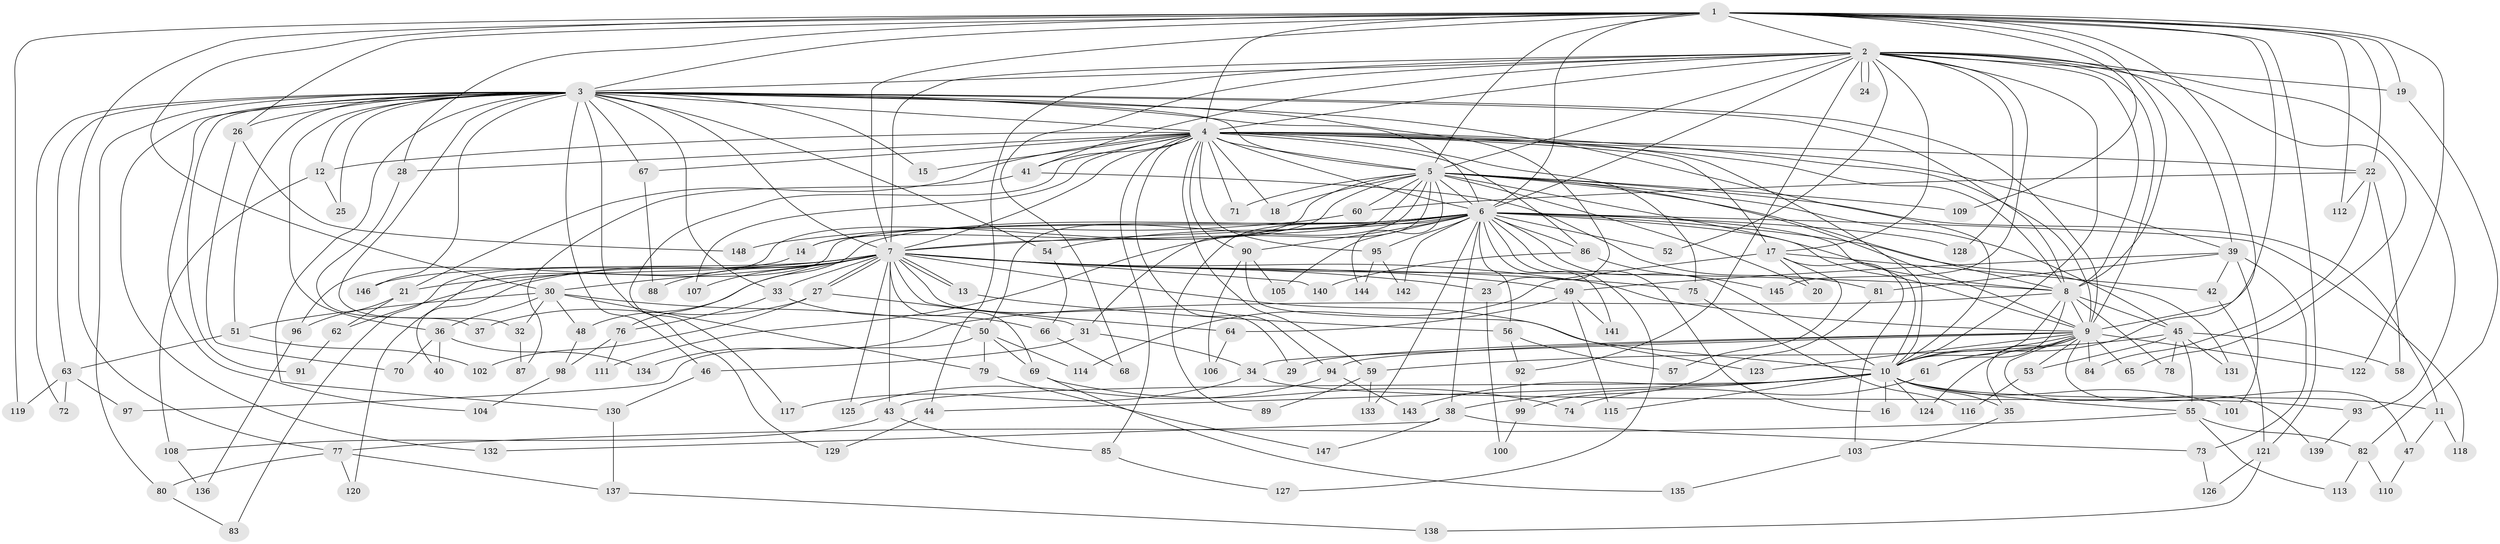 // Generated by graph-tools (version 1.1) at 2025/01/03/09/25 03:01:30]
// undirected, 148 vertices, 321 edges
graph export_dot {
graph [start="1"]
  node [color=gray90,style=filled];
  1;
  2;
  3;
  4;
  5;
  6;
  7;
  8;
  9;
  10;
  11;
  12;
  13;
  14;
  15;
  16;
  17;
  18;
  19;
  20;
  21;
  22;
  23;
  24;
  25;
  26;
  27;
  28;
  29;
  30;
  31;
  32;
  33;
  34;
  35;
  36;
  37;
  38;
  39;
  40;
  41;
  42;
  43;
  44;
  45;
  46;
  47;
  48;
  49;
  50;
  51;
  52;
  53;
  54;
  55;
  56;
  57;
  58;
  59;
  60;
  61;
  62;
  63;
  64;
  65;
  66;
  67;
  68;
  69;
  70;
  71;
  72;
  73;
  74;
  75;
  76;
  77;
  78;
  79;
  80;
  81;
  82;
  83;
  84;
  85;
  86;
  87;
  88;
  89;
  90;
  91;
  92;
  93;
  94;
  95;
  96;
  97;
  98;
  99;
  100;
  101;
  102;
  103;
  104;
  105;
  106;
  107;
  108;
  109;
  110;
  111;
  112;
  113;
  114;
  115;
  116;
  117;
  118;
  119;
  120;
  121;
  122;
  123;
  124;
  125;
  126;
  127;
  128;
  129;
  130;
  131;
  132;
  133;
  134;
  135;
  136;
  137;
  138;
  139;
  140;
  141;
  142;
  143;
  144;
  145;
  146;
  147;
  148;
  1 -- 2;
  1 -- 3;
  1 -- 4;
  1 -- 5;
  1 -- 6;
  1 -- 7;
  1 -- 8;
  1 -- 9;
  1 -- 10;
  1 -- 19;
  1 -- 22;
  1 -- 26;
  1 -- 28;
  1 -- 30;
  1 -- 77;
  1 -- 109;
  1 -- 112;
  1 -- 119;
  1 -- 121;
  1 -- 122;
  2 -- 3;
  2 -- 4;
  2 -- 5;
  2 -- 6;
  2 -- 7;
  2 -- 8;
  2 -- 9;
  2 -- 10;
  2 -- 17;
  2 -- 19;
  2 -- 24;
  2 -- 24;
  2 -- 39;
  2 -- 41;
  2 -- 44;
  2 -- 52;
  2 -- 65;
  2 -- 68;
  2 -- 92;
  2 -- 93;
  2 -- 128;
  2 -- 145;
  3 -- 4;
  3 -- 5;
  3 -- 6;
  3 -- 7;
  3 -- 8;
  3 -- 9;
  3 -- 10;
  3 -- 12;
  3 -- 15;
  3 -- 23;
  3 -- 25;
  3 -- 26;
  3 -- 32;
  3 -- 33;
  3 -- 36;
  3 -- 46;
  3 -- 51;
  3 -- 54;
  3 -- 63;
  3 -- 67;
  3 -- 72;
  3 -- 80;
  3 -- 91;
  3 -- 104;
  3 -- 129;
  3 -- 130;
  3 -- 132;
  3 -- 146;
  4 -- 5;
  4 -- 6;
  4 -- 7;
  4 -- 8;
  4 -- 9;
  4 -- 10;
  4 -- 12;
  4 -- 15;
  4 -- 17;
  4 -- 18;
  4 -- 21;
  4 -- 22;
  4 -- 28;
  4 -- 39;
  4 -- 41;
  4 -- 59;
  4 -- 67;
  4 -- 71;
  4 -- 75;
  4 -- 85;
  4 -- 86;
  4 -- 90;
  4 -- 94;
  4 -- 95;
  4 -- 107;
  4 -- 117;
  5 -- 6;
  5 -- 7;
  5 -- 8;
  5 -- 9;
  5 -- 10;
  5 -- 11;
  5 -- 14;
  5 -- 18;
  5 -- 20;
  5 -- 31;
  5 -- 45;
  5 -- 50;
  5 -- 60;
  5 -- 71;
  5 -- 96;
  5 -- 109;
  5 -- 144;
  6 -- 7;
  6 -- 8;
  6 -- 9;
  6 -- 10;
  6 -- 14;
  6 -- 16;
  6 -- 38;
  6 -- 52;
  6 -- 54;
  6 -- 56;
  6 -- 76;
  6 -- 86;
  6 -- 89;
  6 -- 90;
  6 -- 95;
  6 -- 105;
  6 -- 111;
  6 -- 118;
  6 -- 120;
  6 -- 127;
  6 -- 128;
  6 -- 131;
  6 -- 133;
  6 -- 141;
  6 -- 142;
  7 -- 8;
  7 -- 9;
  7 -- 10;
  7 -- 13;
  7 -- 13;
  7 -- 21;
  7 -- 23;
  7 -- 27;
  7 -- 27;
  7 -- 29;
  7 -- 30;
  7 -- 33;
  7 -- 40;
  7 -- 43;
  7 -- 48;
  7 -- 49;
  7 -- 62;
  7 -- 64;
  7 -- 69;
  7 -- 75;
  7 -- 88;
  7 -- 107;
  7 -- 125;
  7 -- 140;
  7 -- 146;
  8 -- 9;
  8 -- 10;
  8 -- 45;
  8 -- 61;
  8 -- 78;
  8 -- 134;
  9 -- 10;
  9 -- 29;
  9 -- 34;
  9 -- 35;
  9 -- 47;
  9 -- 53;
  9 -- 61;
  9 -- 65;
  9 -- 84;
  9 -- 94;
  9 -- 122;
  9 -- 123;
  9 -- 124;
  9 -- 139;
  10 -- 11;
  10 -- 16;
  10 -- 35;
  10 -- 38;
  10 -- 43;
  10 -- 44;
  10 -- 55;
  10 -- 101;
  10 -- 115;
  10 -- 124;
  10 -- 143;
  11 -- 47;
  11 -- 118;
  12 -- 25;
  12 -- 108;
  13 -- 56;
  14 -- 83;
  17 -- 20;
  17 -- 42;
  17 -- 57;
  17 -- 103;
  17 -- 114;
  19 -- 82;
  21 -- 62;
  21 -- 96;
  22 -- 58;
  22 -- 60;
  22 -- 84;
  22 -- 112;
  23 -- 100;
  26 -- 70;
  26 -- 148;
  27 -- 31;
  27 -- 37;
  27 -- 102;
  28 -- 37;
  30 -- 32;
  30 -- 36;
  30 -- 48;
  30 -- 50;
  30 -- 51;
  30 -- 79;
  31 -- 34;
  31 -- 46;
  32 -- 87;
  33 -- 66;
  33 -- 76;
  34 -- 93;
  34 -- 117;
  35 -- 103;
  36 -- 40;
  36 -- 70;
  36 -- 134;
  38 -- 73;
  38 -- 132;
  38 -- 147;
  39 -- 42;
  39 -- 49;
  39 -- 73;
  39 -- 81;
  39 -- 101;
  41 -- 81;
  41 -- 87;
  42 -- 121;
  43 -- 85;
  43 -- 108;
  44 -- 129;
  45 -- 53;
  45 -- 55;
  45 -- 58;
  45 -- 59;
  45 -- 78;
  45 -- 131;
  46 -- 130;
  47 -- 110;
  48 -- 98;
  49 -- 64;
  49 -- 115;
  49 -- 141;
  50 -- 69;
  50 -- 79;
  50 -- 97;
  50 -- 114;
  51 -- 63;
  51 -- 102;
  53 -- 116;
  54 -- 66;
  55 -- 77;
  55 -- 82;
  55 -- 113;
  56 -- 57;
  56 -- 92;
  59 -- 89;
  59 -- 133;
  60 -- 148;
  61 -- 74;
  62 -- 91;
  63 -- 72;
  63 -- 97;
  63 -- 119;
  64 -- 106;
  66 -- 68;
  67 -- 88;
  69 -- 74;
  69 -- 135;
  73 -- 126;
  75 -- 116;
  76 -- 98;
  76 -- 111;
  77 -- 80;
  77 -- 120;
  77 -- 137;
  79 -- 147;
  80 -- 83;
  81 -- 99;
  82 -- 110;
  82 -- 113;
  85 -- 127;
  86 -- 140;
  86 -- 145;
  90 -- 105;
  90 -- 106;
  90 -- 123;
  92 -- 99;
  93 -- 139;
  94 -- 125;
  94 -- 143;
  95 -- 142;
  95 -- 144;
  96 -- 136;
  98 -- 104;
  99 -- 100;
  103 -- 135;
  108 -- 136;
  121 -- 126;
  121 -- 138;
  130 -- 137;
  137 -- 138;
}
